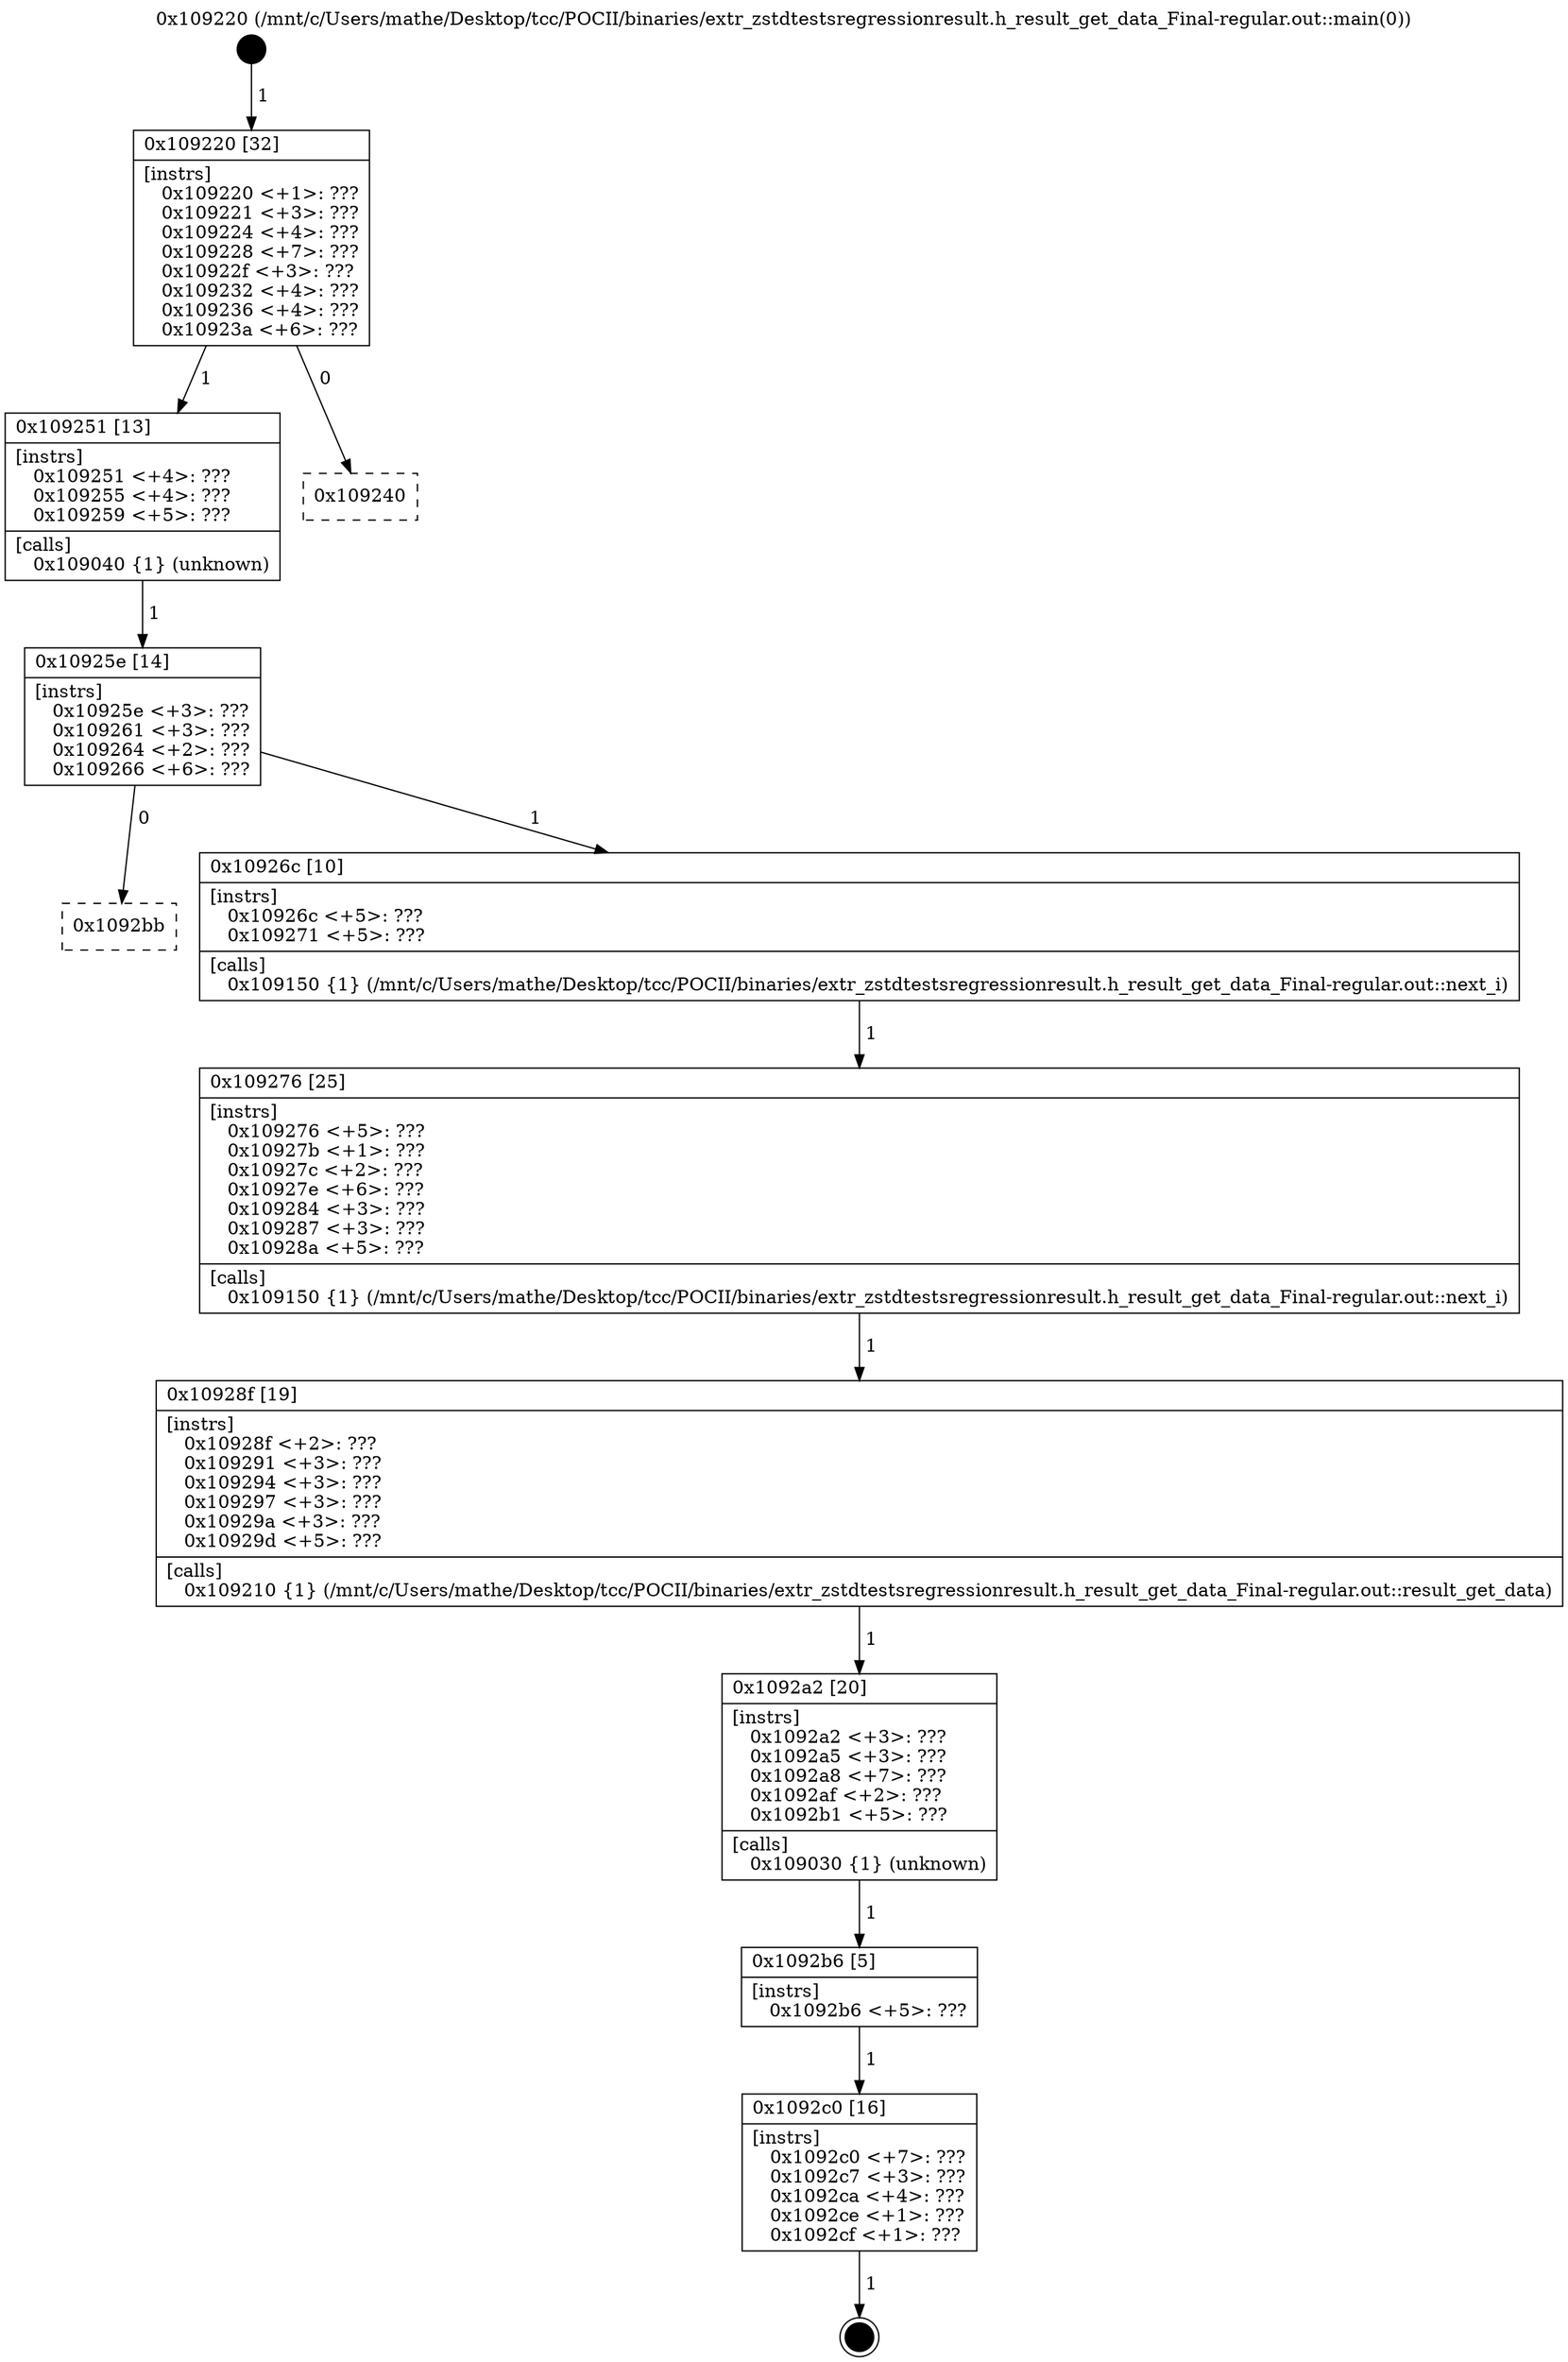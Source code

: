 digraph "0x109220" {
  label = "0x109220 (/mnt/c/Users/mathe/Desktop/tcc/POCII/binaries/extr_zstdtestsregressionresult.h_result_get_data_Final-regular.out::main(0))"
  labelloc = "t"
  node[shape=record]

  Entry [label="",width=0.3,height=0.3,shape=circle,fillcolor=black,style=filled]
  "0x109220" [label="{
     0x109220 [32]\l
     | [instrs]\l
     &nbsp;&nbsp;0x109220 \<+1\>: ???\l
     &nbsp;&nbsp;0x109221 \<+3\>: ???\l
     &nbsp;&nbsp;0x109224 \<+4\>: ???\l
     &nbsp;&nbsp;0x109228 \<+7\>: ???\l
     &nbsp;&nbsp;0x10922f \<+3\>: ???\l
     &nbsp;&nbsp;0x109232 \<+4\>: ???\l
     &nbsp;&nbsp;0x109236 \<+4\>: ???\l
     &nbsp;&nbsp;0x10923a \<+6\>: ???\l
  }"]
  "0x109251" [label="{
     0x109251 [13]\l
     | [instrs]\l
     &nbsp;&nbsp;0x109251 \<+4\>: ???\l
     &nbsp;&nbsp;0x109255 \<+4\>: ???\l
     &nbsp;&nbsp;0x109259 \<+5\>: ???\l
     | [calls]\l
     &nbsp;&nbsp;0x109040 \{1\} (unknown)\l
  }"]
  "0x109240" [label="{
     0x109240\l
  }", style=dashed]
  "0x10925e" [label="{
     0x10925e [14]\l
     | [instrs]\l
     &nbsp;&nbsp;0x10925e \<+3\>: ???\l
     &nbsp;&nbsp;0x109261 \<+3\>: ???\l
     &nbsp;&nbsp;0x109264 \<+2\>: ???\l
     &nbsp;&nbsp;0x109266 \<+6\>: ???\l
  }"]
  "0x1092bb" [label="{
     0x1092bb\l
  }", style=dashed]
  "0x10926c" [label="{
     0x10926c [10]\l
     | [instrs]\l
     &nbsp;&nbsp;0x10926c \<+5\>: ???\l
     &nbsp;&nbsp;0x109271 \<+5\>: ???\l
     | [calls]\l
     &nbsp;&nbsp;0x109150 \{1\} (/mnt/c/Users/mathe/Desktop/tcc/POCII/binaries/extr_zstdtestsregressionresult.h_result_get_data_Final-regular.out::next_i)\l
  }"]
  Exit [label="",width=0.3,height=0.3,shape=circle,fillcolor=black,style=filled,peripheries=2]
  "0x109276" [label="{
     0x109276 [25]\l
     | [instrs]\l
     &nbsp;&nbsp;0x109276 \<+5\>: ???\l
     &nbsp;&nbsp;0x10927b \<+1\>: ???\l
     &nbsp;&nbsp;0x10927c \<+2\>: ???\l
     &nbsp;&nbsp;0x10927e \<+6\>: ???\l
     &nbsp;&nbsp;0x109284 \<+3\>: ???\l
     &nbsp;&nbsp;0x109287 \<+3\>: ???\l
     &nbsp;&nbsp;0x10928a \<+5\>: ???\l
     | [calls]\l
     &nbsp;&nbsp;0x109150 \{1\} (/mnt/c/Users/mathe/Desktop/tcc/POCII/binaries/extr_zstdtestsregressionresult.h_result_get_data_Final-regular.out::next_i)\l
  }"]
  "0x10928f" [label="{
     0x10928f [19]\l
     | [instrs]\l
     &nbsp;&nbsp;0x10928f \<+2\>: ???\l
     &nbsp;&nbsp;0x109291 \<+3\>: ???\l
     &nbsp;&nbsp;0x109294 \<+3\>: ???\l
     &nbsp;&nbsp;0x109297 \<+3\>: ???\l
     &nbsp;&nbsp;0x10929a \<+3\>: ???\l
     &nbsp;&nbsp;0x10929d \<+5\>: ???\l
     | [calls]\l
     &nbsp;&nbsp;0x109210 \{1\} (/mnt/c/Users/mathe/Desktop/tcc/POCII/binaries/extr_zstdtestsregressionresult.h_result_get_data_Final-regular.out::result_get_data)\l
  }"]
  "0x1092a2" [label="{
     0x1092a2 [20]\l
     | [instrs]\l
     &nbsp;&nbsp;0x1092a2 \<+3\>: ???\l
     &nbsp;&nbsp;0x1092a5 \<+3\>: ???\l
     &nbsp;&nbsp;0x1092a8 \<+7\>: ???\l
     &nbsp;&nbsp;0x1092af \<+2\>: ???\l
     &nbsp;&nbsp;0x1092b1 \<+5\>: ???\l
     | [calls]\l
     &nbsp;&nbsp;0x109030 \{1\} (unknown)\l
  }"]
  "0x1092b6" [label="{
     0x1092b6 [5]\l
     | [instrs]\l
     &nbsp;&nbsp;0x1092b6 \<+5\>: ???\l
  }"]
  "0x1092c0" [label="{
     0x1092c0 [16]\l
     | [instrs]\l
     &nbsp;&nbsp;0x1092c0 \<+7\>: ???\l
     &nbsp;&nbsp;0x1092c7 \<+3\>: ???\l
     &nbsp;&nbsp;0x1092ca \<+4\>: ???\l
     &nbsp;&nbsp;0x1092ce \<+1\>: ???\l
     &nbsp;&nbsp;0x1092cf \<+1\>: ???\l
  }"]
  Entry -> "0x109220" [label=" 1"]
  "0x109220" -> "0x109251" [label=" 1"]
  "0x109220" -> "0x109240" [label=" 0"]
  "0x109251" -> "0x10925e" [label=" 1"]
  "0x10925e" -> "0x1092bb" [label=" 0"]
  "0x10925e" -> "0x10926c" [label=" 1"]
  "0x1092c0" -> Exit [label=" 1"]
  "0x10926c" -> "0x109276" [label=" 1"]
  "0x109276" -> "0x10928f" [label=" 1"]
  "0x10928f" -> "0x1092a2" [label=" 1"]
  "0x1092a2" -> "0x1092b6" [label=" 1"]
  "0x1092b6" -> "0x1092c0" [label=" 1"]
}
